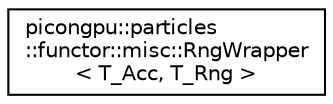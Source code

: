 digraph "Graphical Class Hierarchy"
{
 // LATEX_PDF_SIZE
  edge [fontname="Helvetica",fontsize="10",labelfontname="Helvetica",labelfontsize="10"];
  node [fontname="Helvetica",fontsize="10",shape=record];
  rankdir="LR";
  Node0 [label="picongpu::particles\l::functor::misc::RngWrapper\l\< T_Acc, T_Rng \>",height=0.2,width=0.4,color="black", fillcolor="white", style="filled",URL="$structpicongpu_1_1particles_1_1functor_1_1misc_1_1_rng_wrapper.html",tooltip="wraps an random number generator together with an alpaka accelerator"];
}
